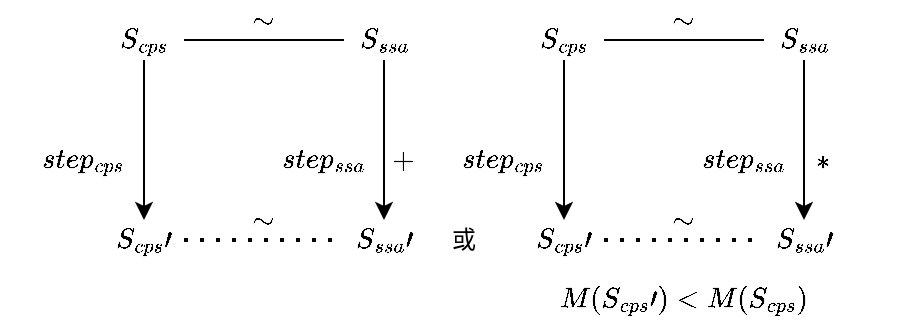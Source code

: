 <mxfile version="15.0.3" type="github">
  <diagram id="ZdVGNam9DIdbWda6AkSc" name="Page-1">
    <mxGraphModel dx="652" dy="363" grid="1" gridSize="10" guides="1" tooltips="1" connect="1" arrows="1" fold="1" page="1" pageScale="1" pageWidth="827" pageHeight="1169" math="1" shadow="0">
      <root>
        <mxCell id="0" />
        <mxCell id="1" parent="0" />
        <mxCell id="1uzVu_X9BdahP1spShg1-4" value="" style="edgeStyle=orthogonalEdgeStyle;rounded=0;orthogonalLoop=1;jettySize=auto;html=1;" parent="1" source="1uzVu_X9BdahP1spShg1-1" target="1uzVu_X9BdahP1spShg1-3" edge="1">
          <mxGeometry relative="1" as="geometry" />
        </mxCell>
        <mxCell id="1uzVu_X9BdahP1spShg1-1" value="$$S_{cps}$$" style="text;html=1;strokeColor=none;fillColor=none;align=center;verticalAlign=middle;whiteSpace=wrap;rounded=0;" parent="1" vertex="1">
          <mxGeometry x="260" y="120" width="40" height="20" as="geometry" />
        </mxCell>
        <mxCell id="1uzVu_X9BdahP1spShg1-3" value="$$S_{cps}\prime$$" style="text;html=1;strokeColor=none;fillColor=none;align=center;verticalAlign=middle;whiteSpace=wrap;rounded=0;" parent="1" vertex="1">
          <mxGeometry x="260" y="220" width="40" height="20" as="geometry" />
        </mxCell>
        <mxCell id="1uzVu_X9BdahP1spShg1-9" value="" style="edgeStyle=orthogonalEdgeStyle;rounded=0;orthogonalLoop=1;jettySize=auto;html=1;" parent="1" source="1uzVu_X9BdahP1spShg1-5" target="1uzVu_X9BdahP1spShg1-8" edge="1">
          <mxGeometry relative="1" as="geometry" />
        </mxCell>
        <mxCell id="1uzVu_X9BdahP1spShg1-5" value="$$S_{ssa}$$" style="text;html=1;strokeColor=none;fillColor=none;align=center;verticalAlign=middle;whiteSpace=wrap;rounded=0;" parent="1" vertex="1">
          <mxGeometry x="380" y="120" width="40" height="20" as="geometry" />
        </mxCell>
        <mxCell id="1uzVu_X9BdahP1spShg1-7" value="" style="endArrow=none;html=1;exitX=1;exitY=0.5;exitDx=0;exitDy=0;entryX=0;entryY=0.5;entryDx=0;entryDy=0;" parent="1" source="1uzVu_X9BdahP1spShg1-1" target="1uzVu_X9BdahP1spShg1-5" edge="1">
          <mxGeometry width="50" height="50" relative="1" as="geometry">
            <mxPoint x="380" y="240" as="sourcePoint" />
            <mxPoint x="430" y="190" as="targetPoint" />
          </mxGeometry>
        </mxCell>
        <mxCell id="1uzVu_X9BdahP1spShg1-8" value="$$S_{ssa}\prime$$" style="text;html=1;strokeColor=none;fillColor=none;align=center;verticalAlign=middle;whiteSpace=wrap;rounded=0;" parent="1" vertex="1">
          <mxGeometry x="380" y="220" width="40" height="20" as="geometry" />
        </mxCell>
        <mxCell id="1uzVu_X9BdahP1spShg1-10" value="" style="endArrow=none;dashed=1;html=1;dashPattern=1 3;strokeWidth=2;exitX=1;exitY=0.5;exitDx=0;exitDy=0;entryX=0;entryY=0.5;entryDx=0;entryDy=0;" parent="1" source="1uzVu_X9BdahP1spShg1-3" target="1uzVu_X9BdahP1spShg1-8" edge="1">
          <mxGeometry width="50" height="50" relative="1" as="geometry">
            <mxPoint x="380" y="240" as="sourcePoint" />
            <mxPoint x="430" y="190" as="targetPoint" />
            <Array as="points">
              <mxPoint x="340" y="230" />
            </Array>
          </mxGeometry>
        </mxCell>
        <mxCell id="1uzVu_X9BdahP1spShg1-11" value="$$step_{cps}$$" style="text;html=1;strokeColor=none;fillColor=none;align=center;verticalAlign=middle;whiteSpace=wrap;rounded=0;" parent="1" vertex="1">
          <mxGeometry x="230" y="180" width="40" height="20" as="geometry" />
        </mxCell>
        <mxCell id="1uzVu_X9BdahP1spShg1-12" value="$$step_{ssa}$$" style="text;html=1;strokeColor=none;fillColor=none;align=center;verticalAlign=middle;whiteSpace=wrap;rounded=0;" parent="1" vertex="1">
          <mxGeometry x="350" y="180" width="40" height="20" as="geometry" />
        </mxCell>
        <mxCell id="1uzVu_X9BdahP1spShg1-13" value="$$\sim$$" style="text;html=1;strokeColor=none;fillColor=none;align=center;verticalAlign=middle;whiteSpace=wrap;rounded=0;" parent="1" vertex="1">
          <mxGeometry x="320" y="110" width="40" height="20" as="geometry" />
        </mxCell>
        <mxCell id="1uzVu_X9BdahP1spShg1-14" value="$$\sim$$" style="text;html=1;strokeColor=none;fillColor=none;align=center;verticalAlign=middle;whiteSpace=wrap;rounded=0;" parent="1" vertex="1">
          <mxGeometry x="320" y="210" width="40" height="20" as="geometry" />
        </mxCell>
        <mxCell id="1uzVu_X9BdahP1spShg1-15" value="或" style="text;html=1;strokeColor=none;fillColor=none;align=center;verticalAlign=middle;whiteSpace=wrap;rounded=0;" parent="1" vertex="1">
          <mxGeometry x="420" y="220" width="40" height="20" as="geometry" />
        </mxCell>
        <mxCell id="1uzVu_X9BdahP1spShg1-16" value="$$+$$" style="text;html=1;strokeColor=none;fillColor=none;align=center;verticalAlign=middle;whiteSpace=wrap;rounded=0;" parent="1" vertex="1">
          <mxGeometry x="390" y="180" width="40" height="20" as="geometry" />
        </mxCell>
        <mxCell id="1uzVu_X9BdahP1spShg1-17" value="$$S_{cps}$$" style="text;html=1;strokeColor=none;fillColor=none;align=center;verticalAlign=middle;whiteSpace=wrap;rounded=0;" parent="1" vertex="1">
          <mxGeometry x="470" y="120" width="40" height="20" as="geometry" />
        </mxCell>
        <mxCell id="1uzVu_X9BdahP1spShg1-25" value="" style="edgeStyle=orthogonalEdgeStyle;rounded=0;orthogonalLoop=1;jettySize=auto;html=1;" parent="1" source="1uzVu_X9BdahP1spShg1-18" edge="1">
          <mxGeometry relative="1" as="geometry">
            <mxPoint x="610" y="220" as="targetPoint" />
          </mxGeometry>
        </mxCell>
        <mxCell id="1uzVu_X9BdahP1spShg1-18" value="$$S_{ssa}$$" style="text;html=1;strokeColor=none;fillColor=none;align=center;verticalAlign=middle;whiteSpace=wrap;rounded=0;" parent="1" vertex="1">
          <mxGeometry x="590" y="120" width="40" height="20" as="geometry" />
        </mxCell>
        <mxCell id="1uzVu_X9BdahP1spShg1-19" value="$$\sim$$" style="text;html=1;strokeColor=none;fillColor=none;align=center;verticalAlign=middle;whiteSpace=wrap;rounded=0;" parent="1" vertex="1">
          <mxGeometry x="530" y="110" width="40" height="20" as="geometry" />
        </mxCell>
        <mxCell id="1uzVu_X9BdahP1spShg1-20" value="" style="endArrow=none;html=1;exitX=1;exitY=0.5;exitDx=0;exitDy=0;entryX=0;entryY=0.5;entryDx=0;entryDy=0;" parent="1" edge="1">
          <mxGeometry width="50" height="50" relative="1" as="geometry">
            <mxPoint x="510" y="130" as="sourcePoint" />
            <mxPoint x="590" y="130" as="targetPoint" />
          </mxGeometry>
        </mxCell>
        <mxCell id="1uzVu_X9BdahP1spShg1-26" value="$$S_{ssa}\prime$$" style="text;html=1;strokeColor=none;fillColor=none;align=center;verticalAlign=middle;whiteSpace=wrap;rounded=0;" parent="1" vertex="1">
          <mxGeometry x="590" y="220" width="40" height="20" as="geometry" />
        </mxCell>
        <mxCell id="1uzVu_X9BdahP1spShg1-27" value="" style="edgeStyle=orthogonalEdgeStyle;rounded=0;orthogonalLoop=1;jettySize=auto;html=1;exitX=0.5;exitY=1;exitDx=0;exitDy=0;" parent="1" source="1uzVu_X9BdahP1spShg1-17" edge="1">
          <mxGeometry relative="1" as="geometry">
            <mxPoint x="620" y="150" as="sourcePoint" />
            <mxPoint x="490" y="220" as="targetPoint" />
          </mxGeometry>
        </mxCell>
        <mxCell id="1uzVu_X9BdahP1spShg1-28" value="$$S_{cps}\prime$$" style="text;html=1;strokeColor=none;fillColor=none;align=center;verticalAlign=middle;whiteSpace=wrap;rounded=0;" parent="1" vertex="1">
          <mxGeometry x="470" y="215" width="40" height="30" as="geometry" />
        </mxCell>
        <mxCell id="1uzVu_X9BdahP1spShg1-29" value="" style="endArrow=none;dashed=1;html=1;dashPattern=1 3;strokeWidth=2;exitX=1;exitY=0.75;exitDx=0;exitDy=0;entryX=0;entryY=0.75;entryDx=0;entryDy=0;" parent="1" edge="1">
          <mxGeometry width="50" height="50" relative="1" as="geometry">
            <mxPoint x="510" y="230" as="sourcePoint" />
            <mxPoint x="590" y="230" as="targetPoint" />
          </mxGeometry>
        </mxCell>
        <mxCell id="1uzVu_X9BdahP1spShg1-30" value="$$\sim$$" style="text;html=1;strokeColor=none;fillColor=none;align=center;verticalAlign=middle;whiteSpace=wrap;rounded=0;" parent="1" vertex="1">
          <mxGeometry x="530" y="210" width="40" height="20" as="geometry" />
        </mxCell>
        <mxCell id="1uzVu_X9BdahP1spShg1-31" value="$$step_{cps}$$" style="text;html=1;strokeColor=none;fillColor=none;align=center;verticalAlign=middle;whiteSpace=wrap;rounded=0;" parent="1" vertex="1">
          <mxGeometry x="440" y="180" width="40" height="20" as="geometry" />
        </mxCell>
        <mxCell id="1uzVu_X9BdahP1spShg1-32" value="$$step_{ssa}$$" style="text;html=1;strokeColor=none;fillColor=none;align=center;verticalAlign=middle;whiteSpace=wrap;rounded=0;" parent="1" vertex="1">
          <mxGeometry x="560" y="180" width="40" height="20" as="geometry" />
        </mxCell>
        <mxCell id="1uzVu_X9BdahP1spShg1-33" value="$$*$$" style="text;html=1;strokeColor=none;fillColor=none;align=center;verticalAlign=middle;whiteSpace=wrap;rounded=0;" parent="1" vertex="1">
          <mxGeometry x="600" y="180" width="40" height="20" as="geometry" />
        </mxCell>
        <mxCell id="1uzVu_X9BdahP1spShg1-34" value="$$M(S_{cps}\prime)&amp;lt;M(S_{cps})$$" style="text;html=1;strokeColor=none;fillColor=none;align=center;verticalAlign=middle;whiteSpace=wrap;rounded=0;" parent="1" vertex="1">
          <mxGeometry x="495" y="250" width="110" height="20" as="geometry" />
        </mxCell>
      </root>
    </mxGraphModel>
  </diagram>
</mxfile>
